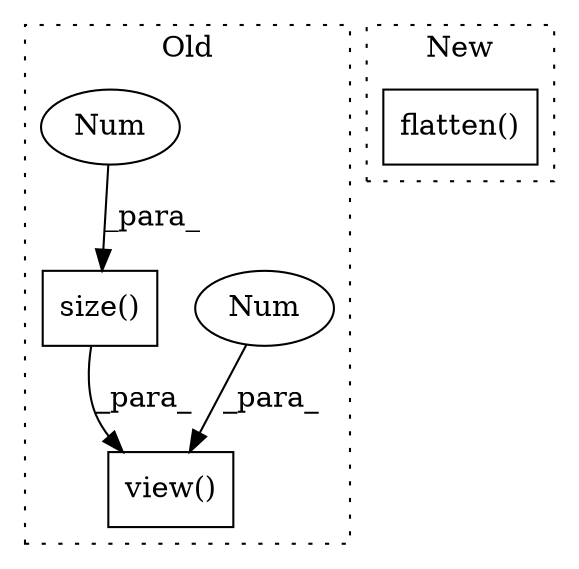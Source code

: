 digraph G {
subgraph cluster0 {
1 [label="view()" a="75" s="9382,9406" l="9,1" shape="box"];
3 [label="Num" a="76" s="9404" l="2" shape="ellipse"];
4 [label="size()" a="75" s="9391,9401" l="9,1" shape="box"];
5 [label="Num" a="76" s="9400" l="1" shape="ellipse"];
label = "Old";
style="dotted";
}
subgraph cluster1 {
2 [label="flatten()" a="75" s="9439,9452" l="12,1" shape="box"];
label = "New";
style="dotted";
}
3 -> 1 [label="_para_"];
4 -> 1 [label="_para_"];
5 -> 4 [label="_para_"];
}